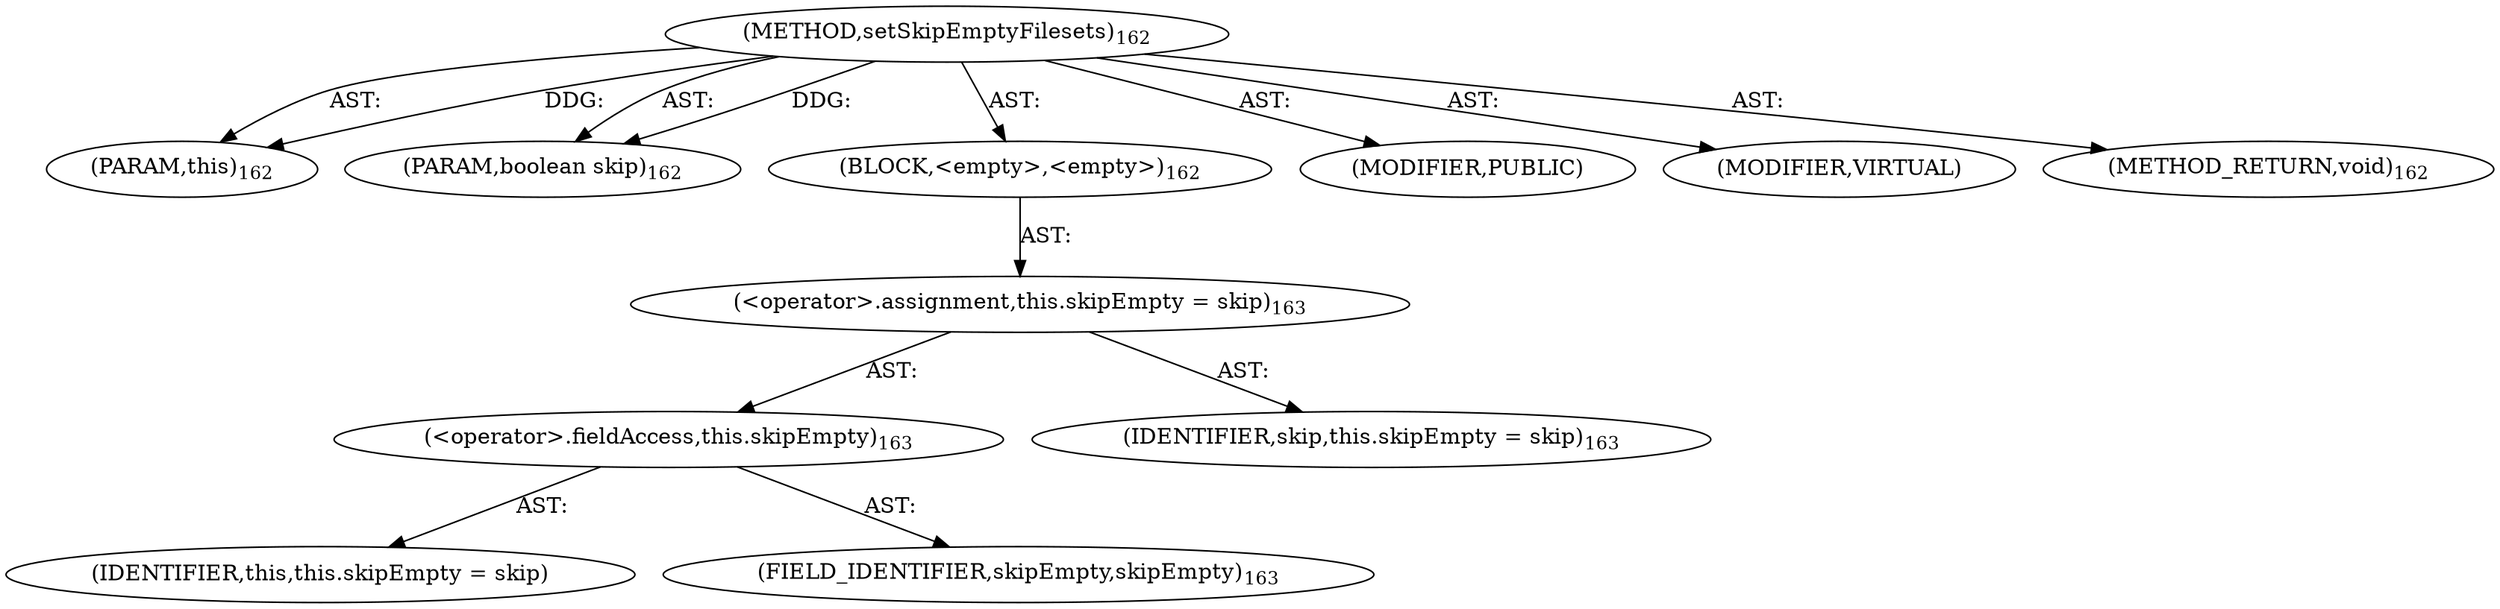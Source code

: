 digraph "setSkipEmptyFilesets" {  
"111669149702" [label = <(METHOD,setSkipEmptyFilesets)<SUB>162</SUB>> ]
"115964117015" [label = <(PARAM,this)<SUB>162</SUB>> ]
"115964117016" [label = <(PARAM,boolean skip)<SUB>162</SUB>> ]
"25769803782" [label = <(BLOCK,&lt;empty&gt;,&lt;empty&gt;)<SUB>162</SUB>> ]
"30064771085" [label = <(&lt;operator&gt;.assignment,this.skipEmpty = skip)<SUB>163</SUB>> ]
"30064771086" [label = <(&lt;operator&gt;.fieldAccess,this.skipEmpty)<SUB>163</SUB>> ]
"68719476792" [label = <(IDENTIFIER,this,this.skipEmpty = skip)> ]
"55834574854" [label = <(FIELD_IDENTIFIER,skipEmpty,skipEmpty)<SUB>163</SUB>> ]
"68719476793" [label = <(IDENTIFIER,skip,this.skipEmpty = skip)<SUB>163</SUB>> ]
"133143986204" [label = <(MODIFIER,PUBLIC)> ]
"133143986205" [label = <(MODIFIER,VIRTUAL)> ]
"128849018886" [label = <(METHOD_RETURN,void)<SUB>162</SUB>> ]
  "111669149702" -> "115964117015"  [ label = "AST: "] 
  "111669149702" -> "115964117016"  [ label = "AST: "] 
  "111669149702" -> "25769803782"  [ label = "AST: "] 
  "111669149702" -> "133143986204"  [ label = "AST: "] 
  "111669149702" -> "133143986205"  [ label = "AST: "] 
  "111669149702" -> "128849018886"  [ label = "AST: "] 
  "25769803782" -> "30064771085"  [ label = "AST: "] 
  "30064771085" -> "30064771086"  [ label = "AST: "] 
  "30064771085" -> "68719476793"  [ label = "AST: "] 
  "30064771086" -> "68719476792"  [ label = "AST: "] 
  "30064771086" -> "55834574854"  [ label = "AST: "] 
  "111669149702" -> "115964117015"  [ label = "DDG: "] 
  "111669149702" -> "115964117016"  [ label = "DDG: "] 
}
